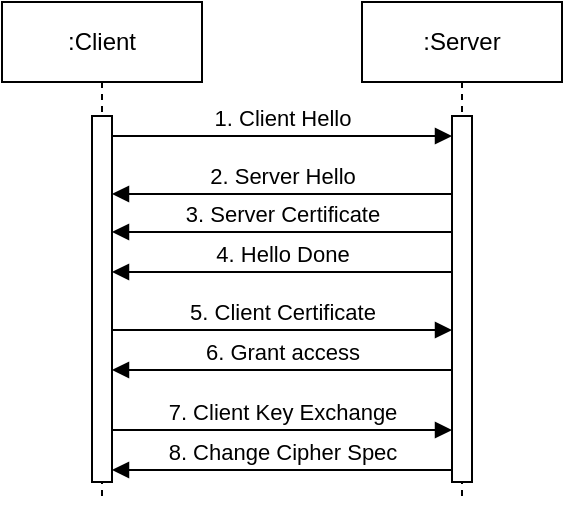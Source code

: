 <mxfile version="20.8.16" type="device"><diagram name="Page-1" id="2YBvvXClWsGukQMizWep"><mxGraphModel dx="810" dy="473" grid="1" gridSize="10" guides="1" tooltips="1" connect="1" arrows="1" fold="1" page="1" pageScale="1" pageWidth="850" pageHeight="1100" math="0" shadow="0"><root><mxCell id="0"/><mxCell id="1" parent="0"/><mxCell id="aM9ryv3xv72pqoxQDRHE-1" value=":Client" style="shape=umlLifeline;perimeter=lifelinePerimeter;whiteSpace=wrap;html=1;container=0;dropTarget=0;collapsible=0;recursiveResize=0;outlineConnect=0;portConstraint=eastwest;newEdgeStyle={&quot;edgeStyle&quot;:&quot;elbowEdgeStyle&quot;,&quot;elbow&quot;:&quot;vertical&quot;,&quot;curved&quot;:0,&quot;rounded&quot;:0};" parent="1" vertex="1"><mxGeometry x="40" y="40" width="100" height="250" as="geometry"/></mxCell><mxCell id="aM9ryv3xv72pqoxQDRHE-2" value="" style="html=1;points=[];perimeter=orthogonalPerimeter;outlineConnect=0;targetShapes=umlLifeline;portConstraint=eastwest;newEdgeStyle={&quot;edgeStyle&quot;:&quot;elbowEdgeStyle&quot;,&quot;elbow&quot;:&quot;vertical&quot;,&quot;curved&quot;:0,&quot;rounded&quot;:0};" parent="aM9ryv3xv72pqoxQDRHE-1" vertex="1"><mxGeometry x="45" y="57" width="10" height="183" as="geometry"/></mxCell><mxCell id="aM9ryv3xv72pqoxQDRHE-5" value=":Server" style="shape=umlLifeline;perimeter=lifelinePerimeter;whiteSpace=wrap;html=1;container=0;dropTarget=0;collapsible=0;recursiveResize=0;outlineConnect=0;portConstraint=eastwest;newEdgeStyle={&quot;edgeStyle&quot;:&quot;elbowEdgeStyle&quot;,&quot;elbow&quot;:&quot;vertical&quot;,&quot;curved&quot;:0,&quot;rounded&quot;:0};" parent="1" vertex="1"><mxGeometry x="220" y="40" width="100" height="250" as="geometry"/></mxCell><mxCell id="aM9ryv3xv72pqoxQDRHE-6" value="" style="html=1;points=[];perimeter=orthogonalPerimeter;outlineConnect=0;targetShapes=umlLifeline;portConstraint=eastwest;newEdgeStyle={&quot;edgeStyle&quot;:&quot;elbowEdgeStyle&quot;,&quot;elbow&quot;:&quot;vertical&quot;,&quot;curved&quot;:0,&quot;rounded&quot;:0};" parent="aM9ryv3xv72pqoxQDRHE-5" vertex="1"><mxGeometry x="45" y="57" width="10" height="183" as="geometry"/></mxCell><mxCell id="aM9ryv3xv72pqoxQDRHE-7" value="1. Client Hello" style="html=1;verticalAlign=bottom;endArrow=block;edgeStyle=elbowEdgeStyle;elbow=vertical;curved=0;rounded=0;" parent="1" source="aM9ryv3xv72pqoxQDRHE-2" target="aM9ryv3xv72pqoxQDRHE-6" edge="1"><mxGeometry relative="1" as="geometry"><mxPoint x="195" y="117" as="sourcePoint"/><Array as="points"><mxPoint x="180" y="107"/></Array></mxGeometry></mxCell><mxCell id="aM9ryv3xv72pqoxQDRHE-9" value="2.&amp;nbsp;Server Hello" style="html=1;verticalAlign=bottom;endArrow=block;edgeStyle=elbowEdgeStyle;elbow=vertical;curved=0;rounded=0;" parent="1" edge="1"><mxGeometry relative="1" as="geometry"><mxPoint x="265" y="136" as="sourcePoint"/><Array as="points"><mxPoint x="160" y="136"/><mxPoint x="190" y="156"/></Array><mxPoint x="95" y="136" as="targetPoint"/></mxGeometry></mxCell><mxCell id="g7przPtu4VD9uY9Z8yot-3" value="3.&amp;nbsp;Server Certificate" style="html=1;verticalAlign=bottom;endArrow=block;edgeStyle=elbowEdgeStyle;elbow=vertical;curved=0;rounded=0;" parent="1" edge="1"><mxGeometry x="-0.002" relative="1" as="geometry"><mxPoint x="265" y="155" as="sourcePoint"/><Array as="points"><mxPoint x="165" y="155"/><mxPoint x="195" y="175"/></Array><mxPoint x="95" y="155" as="targetPoint"/><mxPoint as="offset"/></mxGeometry></mxCell><mxCell id="g7przPtu4VD9uY9Z8yot-4" value="4.&amp;nbsp;Hello Done" style="html=1;verticalAlign=bottom;endArrow=block;edgeStyle=elbowEdgeStyle;elbow=vertical;curved=0;rounded=0;" parent="1" edge="1"><mxGeometry relative="1" as="geometry"><mxPoint x="265" y="175" as="sourcePoint"/><Array as="points"><mxPoint x="160" y="175"/><mxPoint x="190" y="195"/></Array><mxPoint x="95" y="175" as="targetPoint"/></mxGeometry></mxCell><mxCell id="g7przPtu4VD9uY9Z8yot-5" value="7. Client Key Exchange" style="html=1;verticalAlign=bottom;endArrow=block;edgeStyle=elbowEdgeStyle;elbow=vertical;curved=0;rounded=0;" parent="1" edge="1"><mxGeometry x="-0.002" relative="1" as="geometry"><mxPoint x="95" y="254" as="sourcePoint"/><Array as="points"><mxPoint x="220" y="254"/><mxPoint x="195" y="274"/><mxPoint x="165" y="254"/></Array><mxPoint x="265" y="254" as="targetPoint"/><mxPoint as="offset"/></mxGeometry></mxCell><mxCell id="g7przPtu4VD9uY9Z8yot-6" value="8. Change Cipher Spec" style="html=1;verticalAlign=bottom;endArrow=block;edgeStyle=elbowEdgeStyle;elbow=vertical;curved=0;rounded=0;" parent="1" edge="1"><mxGeometry x="-0.002" relative="1" as="geometry"><mxPoint x="265" y="274" as="sourcePoint"/><Array as="points"><mxPoint x="210" y="274"/><mxPoint x="160" y="304"/><mxPoint x="190" y="324"/><mxPoint x="215" y="304"/></Array><mxPoint x="95" y="274" as="targetPoint"/><mxPoint as="offset"/></mxGeometry></mxCell><mxCell id="g7przPtu4VD9uY9Z8yot-15" value="5.&amp;nbsp;Client Certificate" style="html=1;verticalAlign=bottom;endArrow=block;edgeStyle=elbowEdgeStyle;elbow=vertical;curved=0;rounded=0;" parent="1" edge="1"><mxGeometry x="-0.002" relative="1" as="geometry"><mxPoint x="95" y="204" as="sourcePoint"/><Array as="points"><mxPoint x="220" y="204"/><mxPoint x="195" y="224"/><mxPoint x="165" y="204"/></Array><mxPoint x="265" y="204" as="targetPoint"/><mxPoint as="offset"/></mxGeometry></mxCell><mxCell id="g7przPtu4VD9uY9Z8yot-17" value="6. Grant access" style="html=1;verticalAlign=bottom;endArrow=block;edgeStyle=elbowEdgeStyle;elbow=vertical;curved=0;rounded=0;" parent="1" edge="1"><mxGeometry x="-0.002" relative="1" as="geometry"><mxPoint x="265" y="224" as="sourcePoint"/><Array as="points"><mxPoint x="165" y="224"/><mxPoint x="195" y="244"/><mxPoint x="220" y="224"/></Array><mxPoint x="95" y="224" as="targetPoint"/><mxPoint as="offset"/></mxGeometry></mxCell></root></mxGraphModel></diagram></mxfile>